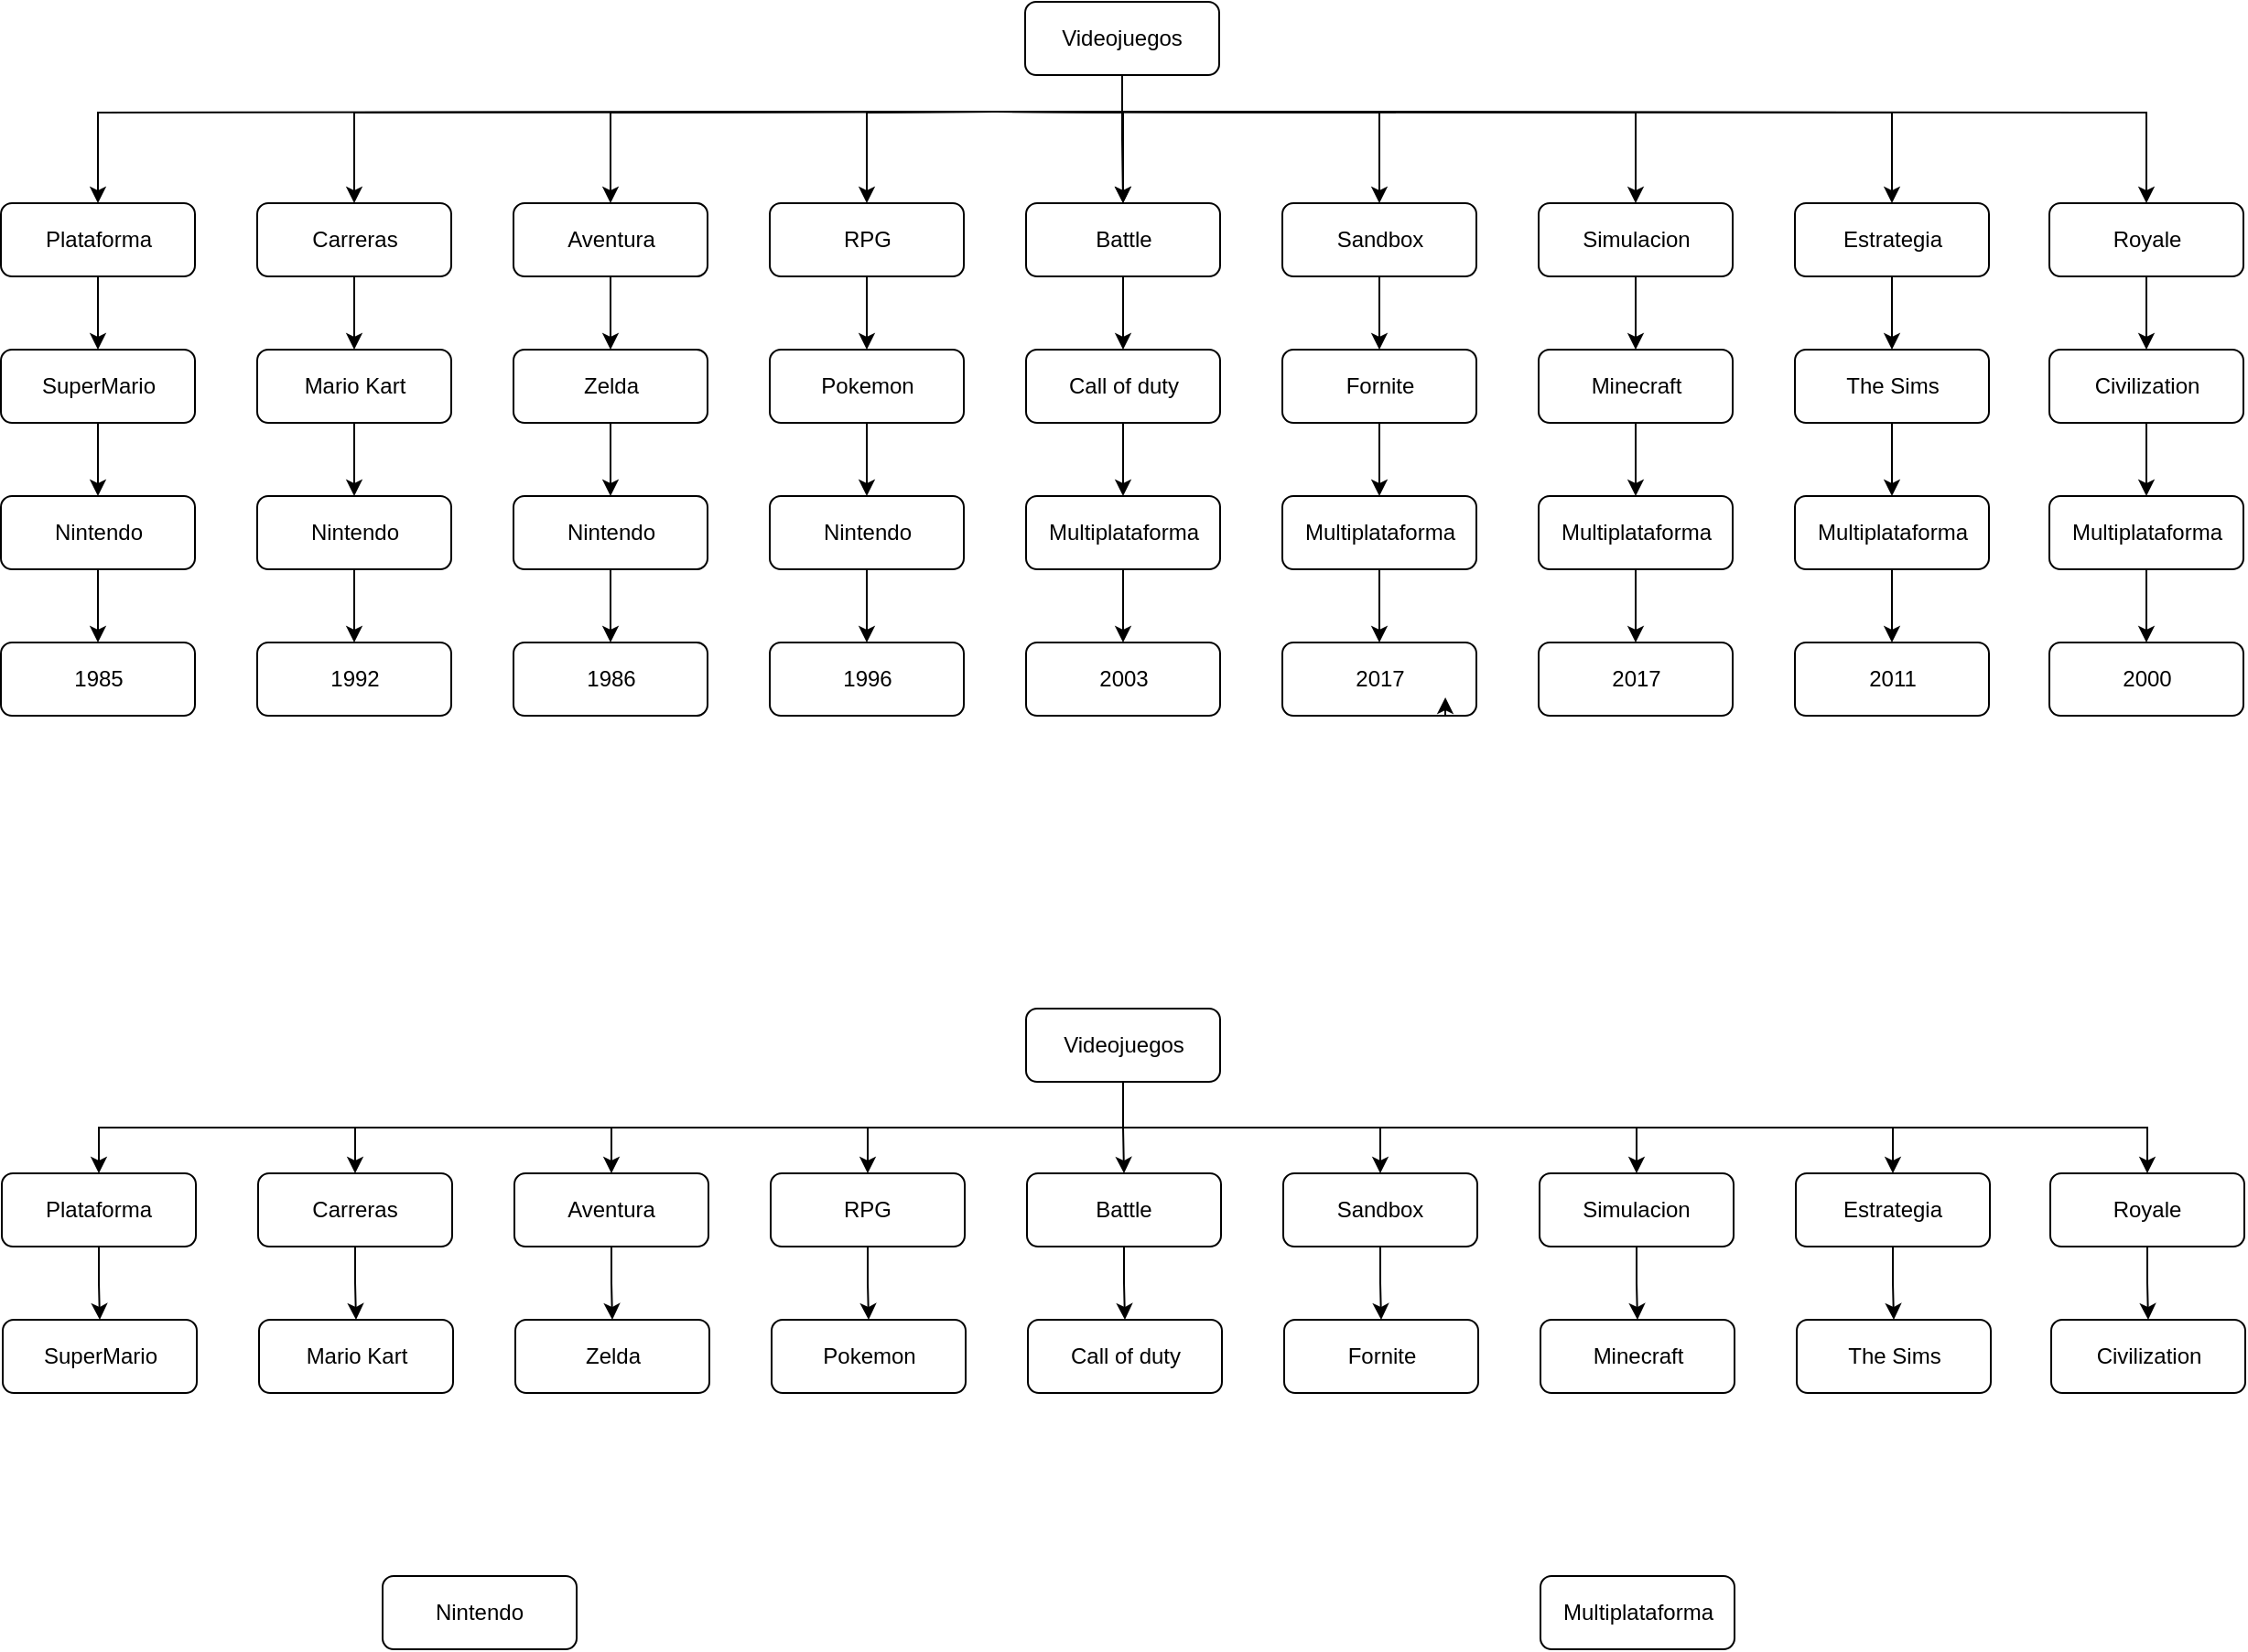 <mxfile version="23.1.8" type="device">
  <diagram name="Página-1" id="hcWgy5PvwUK4jgUH3Iff">
    <mxGraphModel dx="2668" dy="983" grid="1" gridSize="10" guides="1" tooltips="1" connect="1" arrows="1" fold="1" page="1" pageScale="1" pageWidth="827" pageHeight="1169" math="0" shadow="0">
      <root>
        <mxCell id="0" />
        <mxCell id="1" parent="0" />
        <mxCell id="spRLWSc7RttgzbPWyASP-35" style="edgeStyle=orthogonalEdgeStyle;rounded=0;orthogonalLoop=1;jettySize=auto;html=1;exitX=0.5;exitY=1;exitDx=0;exitDy=0;entryX=0.5;entryY=0;entryDx=0;entryDy=0;" edge="1" parent="1" target="spRLWSc7RttgzbPWyASP-2">
          <mxGeometry relative="1" as="geometry">
            <mxPoint x="344.5" y="120" as="sourcePoint" />
          </mxGeometry>
        </mxCell>
        <mxCell id="spRLWSc7RttgzbPWyASP-36" style="edgeStyle=orthogonalEdgeStyle;rounded=0;orthogonalLoop=1;jettySize=auto;html=1;exitX=0.5;exitY=1;exitDx=0;exitDy=0;entryX=0.5;entryY=0;entryDx=0;entryDy=0;" edge="1" parent="1" target="spRLWSc7RttgzbPWyASP-3">
          <mxGeometry relative="1" as="geometry">
            <mxPoint x="344.5" y="120" as="sourcePoint" />
          </mxGeometry>
        </mxCell>
        <mxCell id="spRLWSc7RttgzbPWyASP-37" style="edgeStyle=orthogonalEdgeStyle;rounded=0;orthogonalLoop=1;jettySize=auto;html=1;exitX=0.5;exitY=1;exitDx=0;exitDy=0;entryX=0.5;entryY=0;entryDx=0;entryDy=0;" edge="1" parent="1" target="spRLWSc7RttgzbPWyASP-4">
          <mxGeometry relative="1" as="geometry">
            <mxPoint x="344.5" y="120" as="sourcePoint" />
          </mxGeometry>
        </mxCell>
        <mxCell id="spRLWSc7RttgzbPWyASP-38" style="edgeStyle=orthogonalEdgeStyle;rounded=0;orthogonalLoop=1;jettySize=auto;html=1;exitX=0.5;exitY=1;exitDx=0;exitDy=0;entryX=0.5;entryY=0;entryDx=0;entryDy=0;" edge="1" parent="1" target="spRLWSc7RttgzbPWyASP-5">
          <mxGeometry relative="1" as="geometry">
            <mxPoint x="344.5" y="120" as="sourcePoint" />
          </mxGeometry>
        </mxCell>
        <mxCell id="spRLWSc7RttgzbPWyASP-39" style="edgeStyle=orthogonalEdgeStyle;rounded=0;orthogonalLoop=1;jettySize=auto;html=1;exitX=0.5;exitY=1;exitDx=0;exitDy=0;entryX=0.5;entryY=0;entryDx=0;entryDy=0;" edge="1" parent="1" target="spRLWSc7RttgzbPWyASP-6">
          <mxGeometry relative="1" as="geometry">
            <mxPoint x="344.5" y="120" as="sourcePoint" />
          </mxGeometry>
        </mxCell>
        <mxCell id="spRLWSc7RttgzbPWyASP-40" style="edgeStyle=orthogonalEdgeStyle;rounded=0;orthogonalLoop=1;jettySize=auto;html=1;exitX=0.5;exitY=1;exitDx=0;exitDy=0;entryX=0.5;entryY=0;entryDx=0;entryDy=0;" edge="1" parent="1" target="spRLWSc7RttgzbPWyASP-7">
          <mxGeometry relative="1" as="geometry">
            <mxPoint x="344.5" y="120" as="sourcePoint" />
          </mxGeometry>
        </mxCell>
        <mxCell id="spRLWSc7RttgzbPWyASP-41" style="edgeStyle=orthogonalEdgeStyle;rounded=0;orthogonalLoop=1;jettySize=auto;html=1;exitX=0.5;exitY=1;exitDx=0;exitDy=0;entryX=0.5;entryY=0;entryDx=0;entryDy=0;" edge="1" parent="1" target="spRLWSc7RttgzbPWyASP-8">
          <mxGeometry relative="1" as="geometry">
            <mxPoint x="344.5" y="120" as="sourcePoint" />
          </mxGeometry>
        </mxCell>
        <mxCell id="spRLWSc7RttgzbPWyASP-42" style="edgeStyle=orthogonalEdgeStyle;rounded=0;orthogonalLoop=1;jettySize=auto;html=1;exitX=0.5;exitY=1;exitDx=0;exitDy=0;entryX=0.5;entryY=0;entryDx=0;entryDy=0;" edge="1" parent="1" target="spRLWSc7RttgzbPWyASP-9">
          <mxGeometry relative="1" as="geometry">
            <mxPoint x="344.5" y="120" as="sourcePoint" />
          </mxGeometry>
        </mxCell>
        <mxCell id="spRLWSc7RttgzbPWyASP-76" style="edgeStyle=orthogonalEdgeStyle;rounded=0;orthogonalLoop=1;jettySize=auto;html=1;exitX=0.5;exitY=1;exitDx=0;exitDy=0;entryX=0.5;entryY=0;entryDx=0;entryDy=0;" edge="1" parent="1" target="spRLWSc7RttgzbPWyASP-70">
          <mxGeometry relative="1" as="geometry">
            <mxPoint x="344.5" y="120" as="sourcePoint" />
          </mxGeometry>
        </mxCell>
        <mxCell id="spRLWSc7RttgzbPWyASP-77" style="edgeStyle=orthogonalEdgeStyle;rounded=0;orthogonalLoop=1;jettySize=auto;html=1;exitX=0.5;exitY=1;exitDx=0;exitDy=0;entryX=0.5;entryY=0;entryDx=0;entryDy=0;" edge="1" parent="1" source="spRLWSc7RttgzbPWyASP-1" target="spRLWSc7RttgzbPWyASP-6">
          <mxGeometry relative="1" as="geometry" />
        </mxCell>
        <mxCell id="spRLWSc7RttgzbPWyASP-1" value="Videojuegos" style="rounded=1;whiteSpace=wrap;html=1;" vertex="1" parent="1">
          <mxGeometry x="361" y="60" width="106" height="40" as="geometry" />
        </mxCell>
        <mxCell id="spRLWSc7RttgzbPWyASP-43" style="edgeStyle=orthogonalEdgeStyle;rounded=0;orthogonalLoop=1;jettySize=auto;html=1;exitX=0.5;exitY=1;exitDx=0;exitDy=0;entryX=0.5;entryY=0;entryDx=0;entryDy=0;" edge="1" parent="1" source="spRLWSc7RttgzbPWyASP-2" target="spRLWSc7RttgzbPWyASP-10">
          <mxGeometry relative="1" as="geometry" />
        </mxCell>
        <mxCell id="spRLWSc7RttgzbPWyASP-2" value="Plataforma" style="rounded=1;whiteSpace=wrap;html=1;" vertex="1" parent="1">
          <mxGeometry x="-198.5" y="170" width="106" height="40" as="geometry" />
        </mxCell>
        <mxCell id="spRLWSc7RttgzbPWyASP-46" style="edgeStyle=orthogonalEdgeStyle;rounded=0;orthogonalLoop=1;jettySize=auto;html=1;exitX=0.5;exitY=1;exitDx=0;exitDy=0;entryX=0.5;entryY=0;entryDx=0;entryDy=0;" edge="1" parent="1" source="spRLWSc7RttgzbPWyASP-3" target="spRLWSc7RttgzbPWyASP-14">
          <mxGeometry relative="1" as="geometry" />
        </mxCell>
        <mxCell id="spRLWSc7RttgzbPWyASP-3" value="Carreras" style="rounded=1;whiteSpace=wrap;html=1;" vertex="1" parent="1">
          <mxGeometry x="-58.5" y="170" width="106" height="40" as="geometry" />
        </mxCell>
        <mxCell id="spRLWSc7RttgzbPWyASP-49" style="edgeStyle=orthogonalEdgeStyle;rounded=0;orthogonalLoop=1;jettySize=auto;html=1;exitX=0.5;exitY=1;exitDx=0;exitDy=0;entryX=0.5;entryY=0;entryDx=0;entryDy=0;" edge="1" parent="1" source="spRLWSc7RttgzbPWyASP-4" target="spRLWSc7RttgzbPWyASP-17">
          <mxGeometry relative="1" as="geometry" />
        </mxCell>
        <mxCell id="spRLWSc7RttgzbPWyASP-4" value="Aventura" style="rounded=1;whiteSpace=wrap;html=1;" vertex="1" parent="1">
          <mxGeometry x="81.5" y="170" width="106" height="40" as="geometry" />
        </mxCell>
        <mxCell id="spRLWSc7RttgzbPWyASP-52" style="edgeStyle=orthogonalEdgeStyle;rounded=0;orthogonalLoop=1;jettySize=auto;html=1;exitX=0.5;exitY=1;exitDx=0;exitDy=0;entryX=0.5;entryY=0;entryDx=0;entryDy=0;" edge="1" parent="1" source="spRLWSc7RttgzbPWyASP-5" target="spRLWSc7RttgzbPWyASP-20">
          <mxGeometry relative="1" as="geometry" />
        </mxCell>
        <mxCell id="spRLWSc7RttgzbPWyASP-5" value="RPG" style="rounded=1;whiteSpace=wrap;html=1;" vertex="1" parent="1">
          <mxGeometry x="221.5" y="170" width="106" height="40" as="geometry" />
        </mxCell>
        <mxCell id="spRLWSc7RttgzbPWyASP-55" style="edgeStyle=orthogonalEdgeStyle;rounded=0;orthogonalLoop=1;jettySize=auto;html=1;exitX=0.5;exitY=1;exitDx=0;exitDy=0;entryX=0.5;entryY=0;entryDx=0;entryDy=0;" edge="1" parent="1" source="spRLWSc7RttgzbPWyASP-6" target="spRLWSc7RttgzbPWyASP-23">
          <mxGeometry relative="1" as="geometry" />
        </mxCell>
        <mxCell id="spRLWSc7RttgzbPWyASP-6" value="Battle" style="rounded=1;whiteSpace=wrap;html=1;" vertex="1" parent="1">
          <mxGeometry x="361.5" y="170" width="106" height="40" as="geometry" />
        </mxCell>
        <mxCell id="spRLWSc7RttgzbPWyASP-58" style="edgeStyle=orthogonalEdgeStyle;rounded=0;orthogonalLoop=1;jettySize=auto;html=1;exitX=0.5;exitY=1;exitDx=0;exitDy=0;entryX=0.5;entryY=0;entryDx=0;entryDy=0;" edge="1" parent="1" source="spRLWSc7RttgzbPWyASP-7" target="spRLWSc7RttgzbPWyASP-26">
          <mxGeometry relative="1" as="geometry" />
        </mxCell>
        <mxCell id="spRLWSc7RttgzbPWyASP-7" value="Sandbox" style="rounded=1;whiteSpace=wrap;html=1;" vertex="1" parent="1">
          <mxGeometry x="501.5" y="170" width="106" height="40" as="geometry" />
        </mxCell>
        <mxCell id="spRLWSc7RttgzbPWyASP-61" style="edgeStyle=orthogonalEdgeStyle;rounded=0;orthogonalLoop=1;jettySize=auto;html=1;exitX=0.5;exitY=1;exitDx=0;exitDy=0;entryX=0.5;entryY=0;entryDx=0;entryDy=0;" edge="1" parent="1" source="spRLWSc7RttgzbPWyASP-8" target="spRLWSc7RttgzbPWyASP-29">
          <mxGeometry relative="1" as="geometry" />
        </mxCell>
        <mxCell id="spRLWSc7RttgzbPWyASP-8" value="Simulacion" style="rounded=1;whiteSpace=wrap;html=1;" vertex="1" parent="1">
          <mxGeometry x="641.5" y="170" width="106" height="40" as="geometry" />
        </mxCell>
        <mxCell id="spRLWSc7RttgzbPWyASP-64" style="edgeStyle=orthogonalEdgeStyle;rounded=0;orthogonalLoop=1;jettySize=auto;html=1;exitX=0.5;exitY=1;exitDx=0;exitDy=0;entryX=0.5;entryY=0;entryDx=0;entryDy=0;" edge="1" parent="1" source="spRLWSc7RttgzbPWyASP-9" target="spRLWSc7RttgzbPWyASP-32">
          <mxGeometry relative="1" as="geometry" />
        </mxCell>
        <mxCell id="spRLWSc7RttgzbPWyASP-9" value="Estrategia" style="rounded=1;whiteSpace=wrap;html=1;" vertex="1" parent="1">
          <mxGeometry x="781.5" y="170" width="106" height="40" as="geometry" />
        </mxCell>
        <mxCell id="spRLWSc7RttgzbPWyASP-44" style="edgeStyle=orthogonalEdgeStyle;rounded=0;orthogonalLoop=1;jettySize=auto;html=1;exitX=0.5;exitY=1;exitDx=0;exitDy=0;entryX=0.5;entryY=0;entryDx=0;entryDy=0;" edge="1" parent="1" source="spRLWSc7RttgzbPWyASP-10" target="spRLWSc7RttgzbPWyASP-11">
          <mxGeometry relative="1" as="geometry" />
        </mxCell>
        <mxCell id="spRLWSc7RttgzbPWyASP-10" value="SuperMario" style="rounded=1;whiteSpace=wrap;html=1;" vertex="1" parent="1">
          <mxGeometry x="-198.5" y="250" width="106" height="40" as="geometry" />
        </mxCell>
        <mxCell id="spRLWSc7RttgzbPWyASP-45" style="edgeStyle=orthogonalEdgeStyle;rounded=0;orthogonalLoop=1;jettySize=auto;html=1;exitX=0.5;exitY=1;exitDx=0;exitDy=0;entryX=0.5;entryY=0;entryDx=0;entryDy=0;" edge="1" parent="1" source="spRLWSc7RttgzbPWyASP-11" target="spRLWSc7RttgzbPWyASP-12">
          <mxGeometry relative="1" as="geometry" />
        </mxCell>
        <mxCell id="spRLWSc7RttgzbPWyASP-11" value="Nintendo" style="rounded=1;whiteSpace=wrap;html=1;" vertex="1" parent="1">
          <mxGeometry x="-198.5" y="330" width="106" height="40" as="geometry" />
        </mxCell>
        <mxCell id="spRLWSc7RttgzbPWyASP-12" value="1985" style="rounded=1;whiteSpace=wrap;html=1;" vertex="1" parent="1">
          <mxGeometry x="-198.5" y="410" width="106" height="40" as="geometry" />
        </mxCell>
        <mxCell id="spRLWSc7RttgzbPWyASP-47" style="edgeStyle=orthogonalEdgeStyle;rounded=0;orthogonalLoop=1;jettySize=auto;html=1;exitX=0.5;exitY=1;exitDx=0;exitDy=0;" edge="1" parent="1" source="spRLWSc7RttgzbPWyASP-14" target="spRLWSc7RttgzbPWyASP-15">
          <mxGeometry relative="1" as="geometry" />
        </mxCell>
        <mxCell id="spRLWSc7RttgzbPWyASP-14" value="Mario Kart" style="rounded=1;whiteSpace=wrap;html=1;" vertex="1" parent="1">
          <mxGeometry x="-58.5" y="250" width="106" height="40" as="geometry" />
        </mxCell>
        <mxCell id="spRLWSc7RttgzbPWyASP-48" style="edgeStyle=orthogonalEdgeStyle;rounded=0;orthogonalLoop=1;jettySize=auto;html=1;exitX=0.5;exitY=1;exitDx=0;exitDy=0;entryX=0.5;entryY=0;entryDx=0;entryDy=0;" edge="1" parent="1" source="spRLWSc7RttgzbPWyASP-15" target="spRLWSc7RttgzbPWyASP-16">
          <mxGeometry relative="1" as="geometry" />
        </mxCell>
        <mxCell id="spRLWSc7RttgzbPWyASP-15" value="Nintendo" style="rounded=1;whiteSpace=wrap;html=1;" vertex="1" parent="1">
          <mxGeometry x="-58.5" y="330" width="106" height="40" as="geometry" />
        </mxCell>
        <mxCell id="spRLWSc7RttgzbPWyASP-16" value="1992" style="rounded=1;whiteSpace=wrap;html=1;" vertex="1" parent="1">
          <mxGeometry x="-58.5" y="410" width="106" height="40" as="geometry" />
        </mxCell>
        <mxCell id="spRLWSc7RttgzbPWyASP-50" style="edgeStyle=orthogonalEdgeStyle;rounded=0;orthogonalLoop=1;jettySize=auto;html=1;exitX=0.5;exitY=1;exitDx=0;exitDy=0;entryX=0.5;entryY=0;entryDx=0;entryDy=0;" edge="1" parent="1" source="spRLWSc7RttgzbPWyASP-17" target="spRLWSc7RttgzbPWyASP-18">
          <mxGeometry relative="1" as="geometry" />
        </mxCell>
        <mxCell id="spRLWSc7RttgzbPWyASP-17" value="Zelda" style="rounded=1;whiteSpace=wrap;html=1;" vertex="1" parent="1">
          <mxGeometry x="81.5" y="250" width="106" height="40" as="geometry" />
        </mxCell>
        <mxCell id="spRLWSc7RttgzbPWyASP-51" style="edgeStyle=orthogonalEdgeStyle;rounded=0;orthogonalLoop=1;jettySize=auto;html=1;exitX=0.5;exitY=1;exitDx=0;exitDy=0;entryX=0.5;entryY=0;entryDx=0;entryDy=0;" edge="1" parent="1" source="spRLWSc7RttgzbPWyASP-18" target="spRLWSc7RttgzbPWyASP-19">
          <mxGeometry relative="1" as="geometry" />
        </mxCell>
        <mxCell id="spRLWSc7RttgzbPWyASP-18" value="Nintendo" style="rounded=1;whiteSpace=wrap;html=1;" vertex="1" parent="1">
          <mxGeometry x="81.5" y="330" width="106" height="40" as="geometry" />
        </mxCell>
        <mxCell id="spRLWSc7RttgzbPWyASP-19" value="1986" style="rounded=1;whiteSpace=wrap;html=1;" vertex="1" parent="1">
          <mxGeometry x="81.5" y="410" width="106" height="40" as="geometry" />
        </mxCell>
        <mxCell id="spRLWSc7RttgzbPWyASP-53" style="edgeStyle=orthogonalEdgeStyle;rounded=0;orthogonalLoop=1;jettySize=auto;html=1;exitX=0.5;exitY=1;exitDx=0;exitDy=0;entryX=0.5;entryY=0;entryDx=0;entryDy=0;" edge="1" parent="1" source="spRLWSc7RttgzbPWyASP-20" target="spRLWSc7RttgzbPWyASP-21">
          <mxGeometry relative="1" as="geometry" />
        </mxCell>
        <mxCell id="spRLWSc7RttgzbPWyASP-20" value="Pokemon" style="rounded=1;whiteSpace=wrap;html=1;" vertex="1" parent="1">
          <mxGeometry x="221.5" y="250" width="106" height="40" as="geometry" />
        </mxCell>
        <mxCell id="spRLWSc7RttgzbPWyASP-54" style="edgeStyle=orthogonalEdgeStyle;rounded=0;orthogonalLoop=1;jettySize=auto;html=1;exitX=0.5;exitY=1;exitDx=0;exitDy=0;entryX=0.5;entryY=0;entryDx=0;entryDy=0;" edge="1" parent="1" source="spRLWSc7RttgzbPWyASP-21" target="spRLWSc7RttgzbPWyASP-22">
          <mxGeometry relative="1" as="geometry" />
        </mxCell>
        <mxCell id="spRLWSc7RttgzbPWyASP-21" value="Nintendo" style="rounded=1;whiteSpace=wrap;html=1;" vertex="1" parent="1">
          <mxGeometry x="221.5" y="330" width="106" height="40" as="geometry" />
        </mxCell>
        <mxCell id="spRLWSc7RttgzbPWyASP-22" value="1996" style="rounded=1;whiteSpace=wrap;html=1;" vertex="1" parent="1">
          <mxGeometry x="221.5" y="410" width="106" height="40" as="geometry" />
        </mxCell>
        <mxCell id="spRLWSc7RttgzbPWyASP-56" style="edgeStyle=orthogonalEdgeStyle;rounded=0;orthogonalLoop=1;jettySize=auto;html=1;exitX=0.5;exitY=1;exitDx=0;exitDy=0;entryX=0.5;entryY=0;entryDx=0;entryDy=0;" edge="1" parent="1" source="spRLWSc7RttgzbPWyASP-23" target="spRLWSc7RttgzbPWyASP-24">
          <mxGeometry relative="1" as="geometry" />
        </mxCell>
        <mxCell id="spRLWSc7RttgzbPWyASP-23" value="Call of duty" style="rounded=1;whiteSpace=wrap;html=1;" vertex="1" parent="1">
          <mxGeometry x="361.5" y="250" width="106" height="40" as="geometry" />
        </mxCell>
        <mxCell id="spRLWSc7RttgzbPWyASP-57" style="edgeStyle=orthogonalEdgeStyle;rounded=0;orthogonalLoop=1;jettySize=auto;html=1;exitX=0.5;exitY=1;exitDx=0;exitDy=0;entryX=0.5;entryY=0;entryDx=0;entryDy=0;" edge="1" parent="1" source="spRLWSc7RttgzbPWyASP-24" target="spRLWSc7RttgzbPWyASP-25">
          <mxGeometry relative="1" as="geometry" />
        </mxCell>
        <mxCell id="spRLWSc7RttgzbPWyASP-24" value="Multiplataforma" style="rounded=1;whiteSpace=wrap;html=1;" vertex="1" parent="1">
          <mxGeometry x="361.5" y="330" width="106" height="40" as="geometry" />
        </mxCell>
        <mxCell id="spRLWSc7RttgzbPWyASP-25" value="2003" style="rounded=1;whiteSpace=wrap;html=1;" vertex="1" parent="1">
          <mxGeometry x="361.5" y="410" width="106" height="40" as="geometry" />
        </mxCell>
        <mxCell id="spRLWSc7RttgzbPWyASP-59" style="edgeStyle=orthogonalEdgeStyle;rounded=0;orthogonalLoop=1;jettySize=auto;html=1;exitX=0.5;exitY=1;exitDx=0;exitDy=0;entryX=0.5;entryY=0;entryDx=0;entryDy=0;" edge="1" parent="1" source="spRLWSc7RttgzbPWyASP-26" target="spRLWSc7RttgzbPWyASP-27">
          <mxGeometry relative="1" as="geometry" />
        </mxCell>
        <mxCell id="spRLWSc7RttgzbPWyASP-26" value="Fornite" style="rounded=1;whiteSpace=wrap;html=1;" vertex="1" parent="1">
          <mxGeometry x="501.5" y="250" width="106" height="40" as="geometry" />
        </mxCell>
        <mxCell id="spRLWSc7RttgzbPWyASP-60" style="edgeStyle=orthogonalEdgeStyle;rounded=0;orthogonalLoop=1;jettySize=auto;html=1;exitX=0.5;exitY=1;exitDx=0;exitDy=0;entryX=0.5;entryY=0;entryDx=0;entryDy=0;" edge="1" parent="1" source="spRLWSc7RttgzbPWyASP-27" target="spRLWSc7RttgzbPWyASP-28">
          <mxGeometry relative="1" as="geometry" />
        </mxCell>
        <mxCell id="spRLWSc7RttgzbPWyASP-27" value="Multiplataforma" style="rounded=1;whiteSpace=wrap;html=1;" vertex="1" parent="1">
          <mxGeometry x="501.5" y="330" width="106" height="40" as="geometry" />
        </mxCell>
        <mxCell id="spRLWSc7RttgzbPWyASP-28" value="2017" style="rounded=1;whiteSpace=wrap;html=1;" vertex="1" parent="1">
          <mxGeometry x="501.5" y="410" width="106" height="40" as="geometry" />
        </mxCell>
        <mxCell id="spRLWSc7RttgzbPWyASP-62" style="edgeStyle=orthogonalEdgeStyle;rounded=0;orthogonalLoop=1;jettySize=auto;html=1;exitX=0.5;exitY=1;exitDx=0;exitDy=0;" edge="1" parent="1" source="spRLWSc7RttgzbPWyASP-29" target="spRLWSc7RttgzbPWyASP-30">
          <mxGeometry relative="1" as="geometry" />
        </mxCell>
        <mxCell id="spRLWSc7RttgzbPWyASP-29" value="Minecraft" style="rounded=1;whiteSpace=wrap;html=1;" vertex="1" parent="1">
          <mxGeometry x="641.5" y="250" width="106" height="40" as="geometry" />
        </mxCell>
        <mxCell id="spRLWSc7RttgzbPWyASP-63" style="edgeStyle=orthogonalEdgeStyle;rounded=0;orthogonalLoop=1;jettySize=auto;html=1;exitX=0.5;exitY=1;exitDx=0;exitDy=0;entryX=0.5;entryY=0;entryDx=0;entryDy=0;" edge="1" parent="1" source="spRLWSc7RttgzbPWyASP-30" target="spRLWSc7RttgzbPWyASP-31">
          <mxGeometry relative="1" as="geometry" />
        </mxCell>
        <mxCell id="spRLWSc7RttgzbPWyASP-30" value="Multiplataforma" style="rounded=1;whiteSpace=wrap;html=1;" vertex="1" parent="1">
          <mxGeometry x="641.5" y="330" width="106" height="40" as="geometry" />
        </mxCell>
        <mxCell id="spRLWSc7RttgzbPWyASP-31" value="2017" style="rounded=1;whiteSpace=wrap;html=1;" vertex="1" parent="1">
          <mxGeometry x="641.5" y="410" width="106" height="40" as="geometry" />
        </mxCell>
        <mxCell id="spRLWSc7RttgzbPWyASP-65" style="edgeStyle=orthogonalEdgeStyle;rounded=0;orthogonalLoop=1;jettySize=auto;html=1;exitX=0.5;exitY=1;exitDx=0;exitDy=0;entryX=0.5;entryY=0;entryDx=0;entryDy=0;" edge="1" parent="1" source="spRLWSc7RttgzbPWyASP-32" target="spRLWSc7RttgzbPWyASP-33">
          <mxGeometry relative="1" as="geometry" />
        </mxCell>
        <mxCell id="spRLWSc7RttgzbPWyASP-32" value="The Sims" style="rounded=1;whiteSpace=wrap;html=1;" vertex="1" parent="1">
          <mxGeometry x="781.5" y="250" width="106" height="40" as="geometry" />
        </mxCell>
        <mxCell id="spRLWSc7RttgzbPWyASP-66" style="edgeStyle=orthogonalEdgeStyle;rounded=0;orthogonalLoop=1;jettySize=auto;html=1;exitX=0.5;exitY=1;exitDx=0;exitDy=0;entryX=0.5;entryY=0;entryDx=0;entryDy=0;" edge="1" parent="1" source="spRLWSc7RttgzbPWyASP-33" target="spRLWSc7RttgzbPWyASP-34">
          <mxGeometry relative="1" as="geometry" />
        </mxCell>
        <mxCell id="spRLWSc7RttgzbPWyASP-33" value="Multiplataforma" style="rounded=1;whiteSpace=wrap;html=1;" vertex="1" parent="1">
          <mxGeometry x="781.5" y="330" width="106" height="40" as="geometry" />
        </mxCell>
        <mxCell id="spRLWSc7RttgzbPWyASP-34" value="2011" style="rounded=1;whiteSpace=wrap;html=1;" vertex="1" parent="1">
          <mxGeometry x="781.5" y="410" width="106" height="40" as="geometry" />
        </mxCell>
        <mxCell id="spRLWSc7RttgzbPWyASP-67" style="edgeStyle=orthogonalEdgeStyle;rounded=0;orthogonalLoop=1;jettySize=auto;html=1;exitX=0.75;exitY=1;exitDx=0;exitDy=0;entryX=0.84;entryY=0.75;entryDx=0;entryDy=0;entryPerimeter=0;" edge="1" parent="1" source="spRLWSc7RttgzbPWyASP-28" target="spRLWSc7RttgzbPWyASP-28">
          <mxGeometry relative="1" as="geometry" />
        </mxCell>
        <mxCell id="spRLWSc7RttgzbPWyASP-69" style="edgeStyle=orthogonalEdgeStyle;rounded=0;orthogonalLoop=1;jettySize=auto;html=1;exitX=0.5;exitY=1;exitDx=0;exitDy=0;entryX=0.5;entryY=0;entryDx=0;entryDy=0;" edge="1" parent="1" source="spRLWSc7RttgzbPWyASP-70" target="spRLWSc7RttgzbPWyASP-72">
          <mxGeometry relative="1" as="geometry" />
        </mxCell>
        <mxCell id="spRLWSc7RttgzbPWyASP-70" value="Royale" style="rounded=1;whiteSpace=wrap;html=1;" vertex="1" parent="1">
          <mxGeometry x="920.5" y="170" width="106" height="40" as="geometry" />
        </mxCell>
        <mxCell id="spRLWSc7RttgzbPWyASP-71" style="edgeStyle=orthogonalEdgeStyle;rounded=0;orthogonalLoop=1;jettySize=auto;html=1;exitX=0.5;exitY=1;exitDx=0;exitDy=0;entryX=0.5;entryY=0;entryDx=0;entryDy=0;" edge="1" parent="1" source="spRLWSc7RttgzbPWyASP-72" target="spRLWSc7RttgzbPWyASP-74">
          <mxGeometry relative="1" as="geometry" />
        </mxCell>
        <mxCell id="spRLWSc7RttgzbPWyASP-72" value="Civilization" style="rounded=1;whiteSpace=wrap;html=1;" vertex="1" parent="1">
          <mxGeometry x="920.5" y="250" width="106" height="40" as="geometry" />
        </mxCell>
        <mxCell id="spRLWSc7RttgzbPWyASP-73" style="edgeStyle=orthogonalEdgeStyle;rounded=0;orthogonalLoop=1;jettySize=auto;html=1;exitX=0.5;exitY=1;exitDx=0;exitDy=0;entryX=0.5;entryY=0;entryDx=0;entryDy=0;" edge="1" parent="1" source="spRLWSc7RttgzbPWyASP-74" target="spRLWSc7RttgzbPWyASP-75">
          <mxGeometry relative="1" as="geometry" />
        </mxCell>
        <mxCell id="spRLWSc7RttgzbPWyASP-74" value="Multiplataforma" style="rounded=1;whiteSpace=wrap;html=1;" vertex="1" parent="1">
          <mxGeometry x="920.5" y="330" width="106" height="40" as="geometry" />
        </mxCell>
        <mxCell id="spRLWSc7RttgzbPWyASP-75" value="2000" style="rounded=1;whiteSpace=wrap;html=1;" vertex="1" parent="1">
          <mxGeometry x="920.5" y="410" width="106" height="40" as="geometry" />
        </mxCell>
        <mxCell id="spRLWSc7RttgzbPWyASP-108" style="edgeStyle=orthogonalEdgeStyle;rounded=0;orthogonalLoop=1;jettySize=auto;html=1;exitX=0.5;exitY=1;exitDx=0;exitDy=0;entryX=0.5;entryY=0;entryDx=0;entryDy=0;" edge="1" parent="1" source="spRLWSc7RttgzbPWyASP-78" target="spRLWSc7RttgzbPWyASP-92">
          <mxGeometry relative="1" as="geometry" />
        </mxCell>
        <mxCell id="spRLWSc7RttgzbPWyASP-109" style="edgeStyle=orthogonalEdgeStyle;rounded=0;orthogonalLoop=1;jettySize=auto;html=1;exitX=0.5;exitY=1;exitDx=0;exitDy=0;entryX=0.5;entryY=0;entryDx=0;entryDy=0;" edge="1" parent="1" source="spRLWSc7RttgzbPWyASP-78" target="spRLWSc7RttgzbPWyASP-93">
          <mxGeometry relative="1" as="geometry" />
        </mxCell>
        <mxCell id="spRLWSc7RttgzbPWyASP-110" style="edgeStyle=orthogonalEdgeStyle;rounded=0;orthogonalLoop=1;jettySize=auto;html=1;exitX=0.5;exitY=1;exitDx=0;exitDy=0;entryX=0.5;entryY=0;entryDx=0;entryDy=0;" edge="1" parent="1" source="spRLWSc7RttgzbPWyASP-78" target="spRLWSc7RttgzbPWyASP-94">
          <mxGeometry relative="1" as="geometry" />
        </mxCell>
        <mxCell id="spRLWSc7RttgzbPWyASP-111" style="edgeStyle=orthogonalEdgeStyle;rounded=0;orthogonalLoop=1;jettySize=auto;html=1;exitX=0.5;exitY=1;exitDx=0;exitDy=0;entryX=0.5;entryY=0;entryDx=0;entryDy=0;" edge="1" parent="1" source="spRLWSc7RttgzbPWyASP-78" target="spRLWSc7RttgzbPWyASP-95">
          <mxGeometry relative="1" as="geometry" />
        </mxCell>
        <mxCell id="spRLWSc7RttgzbPWyASP-112" style="edgeStyle=orthogonalEdgeStyle;rounded=0;orthogonalLoop=1;jettySize=auto;html=1;exitX=0.5;exitY=1;exitDx=0;exitDy=0;entryX=0.5;entryY=0;entryDx=0;entryDy=0;" edge="1" parent="1" source="spRLWSc7RttgzbPWyASP-78" target="spRLWSc7RttgzbPWyASP-96">
          <mxGeometry relative="1" as="geometry" />
        </mxCell>
        <mxCell id="spRLWSc7RttgzbPWyASP-113" style="edgeStyle=orthogonalEdgeStyle;rounded=0;orthogonalLoop=1;jettySize=auto;html=1;exitX=0.5;exitY=1;exitDx=0;exitDy=0;entryX=0.5;entryY=0;entryDx=0;entryDy=0;" edge="1" parent="1" source="spRLWSc7RttgzbPWyASP-78" target="spRLWSc7RttgzbPWyASP-91">
          <mxGeometry relative="1" as="geometry" />
        </mxCell>
        <mxCell id="spRLWSc7RttgzbPWyASP-114" style="edgeStyle=orthogonalEdgeStyle;rounded=0;orthogonalLoop=1;jettySize=auto;html=1;exitX=0.5;exitY=1;exitDx=0;exitDy=0;entryX=0.5;entryY=0;entryDx=0;entryDy=0;" edge="1" parent="1" source="spRLWSc7RttgzbPWyASP-78" target="spRLWSc7RttgzbPWyASP-90">
          <mxGeometry relative="1" as="geometry" />
        </mxCell>
        <mxCell id="spRLWSc7RttgzbPWyASP-115" style="edgeStyle=orthogonalEdgeStyle;rounded=0;orthogonalLoop=1;jettySize=auto;html=1;exitX=0.5;exitY=1;exitDx=0;exitDy=0;entryX=0.5;entryY=0;entryDx=0;entryDy=0;" edge="1" parent="1" source="spRLWSc7RttgzbPWyASP-78" target="spRLWSc7RttgzbPWyASP-89">
          <mxGeometry relative="1" as="geometry" />
        </mxCell>
        <mxCell id="spRLWSc7RttgzbPWyASP-116" style="edgeStyle=orthogonalEdgeStyle;rounded=0;orthogonalLoop=1;jettySize=auto;html=1;exitX=0.5;exitY=1;exitDx=0;exitDy=0;entryX=0.5;entryY=0;entryDx=0;entryDy=0;" edge="1" parent="1" source="spRLWSc7RttgzbPWyASP-78" target="spRLWSc7RttgzbPWyASP-88">
          <mxGeometry relative="1" as="geometry" />
        </mxCell>
        <mxCell id="spRLWSc7RttgzbPWyASP-78" value="Videojuegos" style="rounded=1;whiteSpace=wrap;html=1;" vertex="1" parent="1">
          <mxGeometry x="361.5" y="610" width="106" height="40" as="geometry" />
        </mxCell>
        <mxCell id="spRLWSc7RttgzbPWyASP-117" style="edgeStyle=orthogonalEdgeStyle;rounded=0;orthogonalLoop=1;jettySize=auto;html=1;exitX=0.5;exitY=1;exitDx=0;exitDy=0;entryX=0.5;entryY=0;entryDx=0;entryDy=0;" edge="1" parent="1" source="spRLWSc7RttgzbPWyASP-88" target="spRLWSc7RttgzbPWyASP-97">
          <mxGeometry relative="1" as="geometry" />
        </mxCell>
        <mxCell id="spRLWSc7RttgzbPWyASP-88" value="Plataforma" style="rounded=1;whiteSpace=wrap;html=1;" vertex="1" parent="1">
          <mxGeometry x="-198" y="700" width="106" height="40" as="geometry" />
        </mxCell>
        <mxCell id="spRLWSc7RttgzbPWyASP-118" style="edgeStyle=orthogonalEdgeStyle;rounded=0;orthogonalLoop=1;jettySize=auto;html=1;exitX=0.5;exitY=1;exitDx=0;exitDy=0;entryX=0.5;entryY=0;entryDx=0;entryDy=0;" edge="1" parent="1" source="spRLWSc7RttgzbPWyASP-89" target="spRLWSc7RttgzbPWyASP-98">
          <mxGeometry relative="1" as="geometry" />
        </mxCell>
        <mxCell id="spRLWSc7RttgzbPWyASP-89" value="Carreras" style="rounded=1;whiteSpace=wrap;html=1;" vertex="1" parent="1">
          <mxGeometry x="-58" y="700" width="106" height="40" as="geometry" />
        </mxCell>
        <mxCell id="spRLWSc7RttgzbPWyASP-119" style="edgeStyle=orthogonalEdgeStyle;rounded=0;orthogonalLoop=1;jettySize=auto;html=1;exitX=0.5;exitY=1;exitDx=0;exitDy=0;entryX=0.5;entryY=0;entryDx=0;entryDy=0;" edge="1" parent="1" source="spRLWSc7RttgzbPWyASP-90" target="spRLWSc7RttgzbPWyASP-99">
          <mxGeometry relative="1" as="geometry" />
        </mxCell>
        <mxCell id="spRLWSc7RttgzbPWyASP-90" value="Aventura" style="rounded=1;whiteSpace=wrap;html=1;" vertex="1" parent="1">
          <mxGeometry x="82" y="700" width="106" height="40" as="geometry" />
        </mxCell>
        <mxCell id="spRLWSc7RttgzbPWyASP-120" style="edgeStyle=orthogonalEdgeStyle;rounded=0;orthogonalLoop=1;jettySize=auto;html=1;exitX=0.5;exitY=1;exitDx=0;exitDy=0;entryX=0.5;entryY=0;entryDx=0;entryDy=0;" edge="1" parent="1" source="spRLWSc7RttgzbPWyASP-91" target="spRLWSc7RttgzbPWyASP-100">
          <mxGeometry relative="1" as="geometry" />
        </mxCell>
        <mxCell id="spRLWSc7RttgzbPWyASP-91" value="RPG" style="rounded=1;whiteSpace=wrap;html=1;" vertex="1" parent="1">
          <mxGeometry x="222" y="700" width="106" height="40" as="geometry" />
        </mxCell>
        <mxCell id="spRLWSc7RttgzbPWyASP-121" style="edgeStyle=orthogonalEdgeStyle;rounded=0;orthogonalLoop=1;jettySize=auto;html=1;exitX=0.5;exitY=1;exitDx=0;exitDy=0;entryX=0.5;entryY=0;entryDx=0;entryDy=0;" edge="1" parent="1" source="spRLWSc7RttgzbPWyASP-92" target="spRLWSc7RttgzbPWyASP-101">
          <mxGeometry relative="1" as="geometry" />
        </mxCell>
        <mxCell id="spRLWSc7RttgzbPWyASP-92" value="Battle" style="rounded=1;whiteSpace=wrap;html=1;" vertex="1" parent="1">
          <mxGeometry x="362" y="700" width="106" height="40" as="geometry" />
        </mxCell>
        <mxCell id="spRLWSc7RttgzbPWyASP-122" style="edgeStyle=orthogonalEdgeStyle;rounded=0;orthogonalLoop=1;jettySize=auto;html=1;exitX=0.5;exitY=1;exitDx=0;exitDy=0;entryX=0.5;entryY=0;entryDx=0;entryDy=0;" edge="1" parent="1" source="spRLWSc7RttgzbPWyASP-93" target="spRLWSc7RttgzbPWyASP-102">
          <mxGeometry relative="1" as="geometry" />
        </mxCell>
        <mxCell id="spRLWSc7RttgzbPWyASP-93" value="Sandbox" style="rounded=1;whiteSpace=wrap;html=1;" vertex="1" parent="1">
          <mxGeometry x="502" y="700" width="106" height="40" as="geometry" />
        </mxCell>
        <mxCell id="spRLWSc7RttgzbPWyASP-123" style="edgeStyle=orthogonalEdgeStyle;rounded=0;orthogonalLoop=1;jettySize=auto;html=1;exitX=0.5;exitY=1;exitDx=0;exitDy=0;entryX=0.5;entryY=0;entryDx=0;entryDy=0;" edge="1" parent="1" source="spRLWSc7RttgzbPWyASP-94" target="spRLWSc7RttgzbPWyASP-103">
          <mxGeometry relative="1" as="geometry" />
        </mxCell>
        <mxCell id="spRLWSc7RttgzbPWyASP-94" value="Simulacion" style="rounded=1;whiteSpace=wrap;html=1;" vertex="1" parent="1">
          <mxGeometry x="642" y="700" width="106" height="40" as="geometry" />
        </mxCell>
        <mxCell id="spRLWSc7RttgzbPWyASP-124" style="edgeStyle=orthogonalEdgeStyle;rounded=0;orthogonalLoop=1;jettySize=auto;html=1;exitX=0.5;exitY=1;exitDx=0;exitDy=0;entryX=0.5;entryY=0;entryDx=0;entryDy=0;" edge="1" parent="1" source="spRLWSc7RttgzbPWyASP-95" target="spRLWSc7RttgzbPWyASP-104">
          <mxGeometry relative="1" as="geometry" />
        </mxCell>
        <mxCell id="spRLWSc7RttgzbPWyASP-95" value="Estrategia" style="rounded=1;whiteSpace=wrap;html=1;" vertex="1" parent="1">
          <mxGeometry x="782" y="700" width="106" height="40" as="geometry" />
        </mxCell>
        <mxCell id="spRLWSc7RttgzbPWyASP-125" style="edgeStyle=orthogonalEdgeStyle;rounded=0;orthogonalLoop=1;jettySize=auto;html=1;exitX=0.5;exitY=1;exitDx=0;exitDy=0;entryX=0.5;entryY=0;entryDx=0;entryDy=0;" edge="1" parent="1" source="spRLWSc7RttgzbPWyASP-96" target="spRLWSc7RttgzbPWyASP-105">
          <mxGeometry relative="1" as="geometry" />
        </mxCell>
        <mxCell id="spRLWSc7RttgzbPWyASP-96" value="Royale" style="rounded=1;whiteSpace=wrap;html=1;" vertex="1" parent="1">
          <mxGeometry x="921" y="700" width="106" height="40" as="geometry" />
        </mxCell>
        <mxCell id="spRLWSc7RttgzbPWyASP-97" value="SuperMario" style="rounded=1;whiteSpace=wrap;html=1;" vertex="1" parent="1">
          <mxGeometry x="-197.5" y="780" width="106" height="40" as="geometry" />
        </mxCell>
        <mxCell id="spRLWSc7RttgzbPWyASP-98" value="Mario Kart" style="rounded=1;whiteSpace=wrap;html=1;" vertex="1" parent="1">
          <mxGeometry x="-57.5" y="780" width="106" height="40" as="geometry" />
        </mxCell>
        <mxCell id="spRLWSc7RttgzbPWyASP-99" value="Zelda" style="rounded=1;whiteSpace=wrap;html=1;" vertex="1" parent="1">
          <mxGeometry x="82.5" y="780" width="106" height="40" as="geometry" />
        </mxCell>
        <mxCell id="spRLWSc7RttgzbPWyASP-100" value="Pokemon" style="rounded=1;whiteSpace=wrap;html=1;" vertex="1" parent="1">
          <mxGeometry x="222.5" y="780" width="106" height="40" as="geometry" />
        </mxCell>
        <mxCell id="spRLWSc7RttgzbPWyASP-101" value="Call of duty" style="rounded=1;whiteSpace=wrap;html=1;" vertex="1" parent="1">
          <mxGeometry x="362.5" y="780" width="106" height="40" as="geometry" />
        </mxCell>
        <mxCell id="spRLWSc7RttgzbPWyASP-102" value="Fornite" style="rounded=1;whiteSpace=wrap;html=1;" vertex="1" parent="1">
          <mxGeometry x="502.5" y="780" width="106" height="40" as="geometry" />
        </mxCell>
        <mxCell id="spRLWSc7RttgzbPWyASP-103" value="Minecraft" style="rounded=1;whiteSpace=wrap;html=1;" vertex="1" parent="1">
          <mxGeometry x="642.5" y="780" width="106" height="40" as="geometry" />
        </mxCell>
        <mxCell id="spRLWSc7RttgzbPWyASP-104" value="The Sims" style="rounded=1;whiteSpace=wrap;html=1;" vertex="1" parent="1">
          <mxGeometry x="782.5" y="780" width="106" height="40" as="geometry" />
        </mxCell>
        <mxCell id="spRLWSc7RttgzbPWyASP-105" value="Civilization" style="rounded=1;whiteSpace=wrap;html=1;" vertex="1" parent="1">
          <mxGeometry x="921.5" y="780" width="106" height="40" as="geometry" />
        </mxCell>
        <mxCell id="spRLWSc7RttgzbPWyASP-106" value="Nintendo" style="rounded=1;whiteSpace=wrap;html=1;" vertex="1" parent="1">
          <mxGeometry x="10" y="920" width="106" height="40" as="geometry" />
        </mxCell>
        <mxCell id="spRLWSc7RttgzbPWyASP-107" value="Multiplataforma" style="rounded=1;whiteSpace=wrap;html=1;" vertex="1" parent="1">
          <mxGeometry x="642.5" y="920" width="106" height="40" as="geometry" />
        </mxCell>
      </root>
    </mxGraphModel>
  </diagram>
</mxfile>
